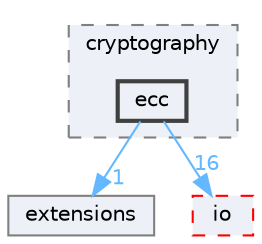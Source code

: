 digraph "include/neo/cryptography/ecc"
{
 // LATEX_PDF_SIZE
  bgcolor="transparent";
  edge [fontname=Helvetica,fontsize=10,labelfontname=Helvetica,labelfontsize=10];
  node [fontname=Helvetica,fontsize=10,shape=box,height=0.2,width=0.4];
  compound=true
  subgraph clusterdir_13a601a931e8adce0785ba6498e440f3 {
    graph [ bgcolor="#edf0f7", pencolor="grey50", label="cryptography", fontname=Helvetica,fontsize=10 style="filled,dashed", URL="dir_13a601a931e8adce0785ba6498e440f3.html",tooltip=""]
  dir_e12f4db2154f8d0983cb79e8c91cac90 [label="ecc", fillcolor="#edf0f7", color="grey25", style="filled,bold", URL="dir_e12f4db2154f8d0983cb79e8c91cac90.html",tooltip=""];
  }
  dir_5fa352355c9d668b8546abfac3ba6ecb [label="extensions", fillcolor="#edf0f7", color="grey50", style="filled", URL="dir_5fa352355c9d668b8546abfac3ba6ecb.html",tooltip=""];
  dir_a46a28fba43bd7a324367dd633ce3fbb [label="io", fillcolor="#edf0f7", color="red", style="filled,dashed", URL="dir_a46a28fba43bd7a324367dd633ce3fbb.html",tooltip=""];
  dir_e12f4db2154f8d0983cb79e8c91cac90->dir_5fa352355c9d668b8546abfac3ba6ecb [headlabel="1", labeldistance=1.5 headhref="dir_000014_000016.html" href="dir_000014_000016.html" color="steelblue1" fontcolor="steelblue1"];
  dir_e12f4db2154f8d0983cb79e8c91cac90->dir_a46a28fba43bd7a324367dd633ce3fbb [headlabel="16", labeldistance=1.5 headhref="dir_000014_000020.html" href="dir_000014_000020.html" color="steelblue1" fontcolor="steelblue1"];
}
